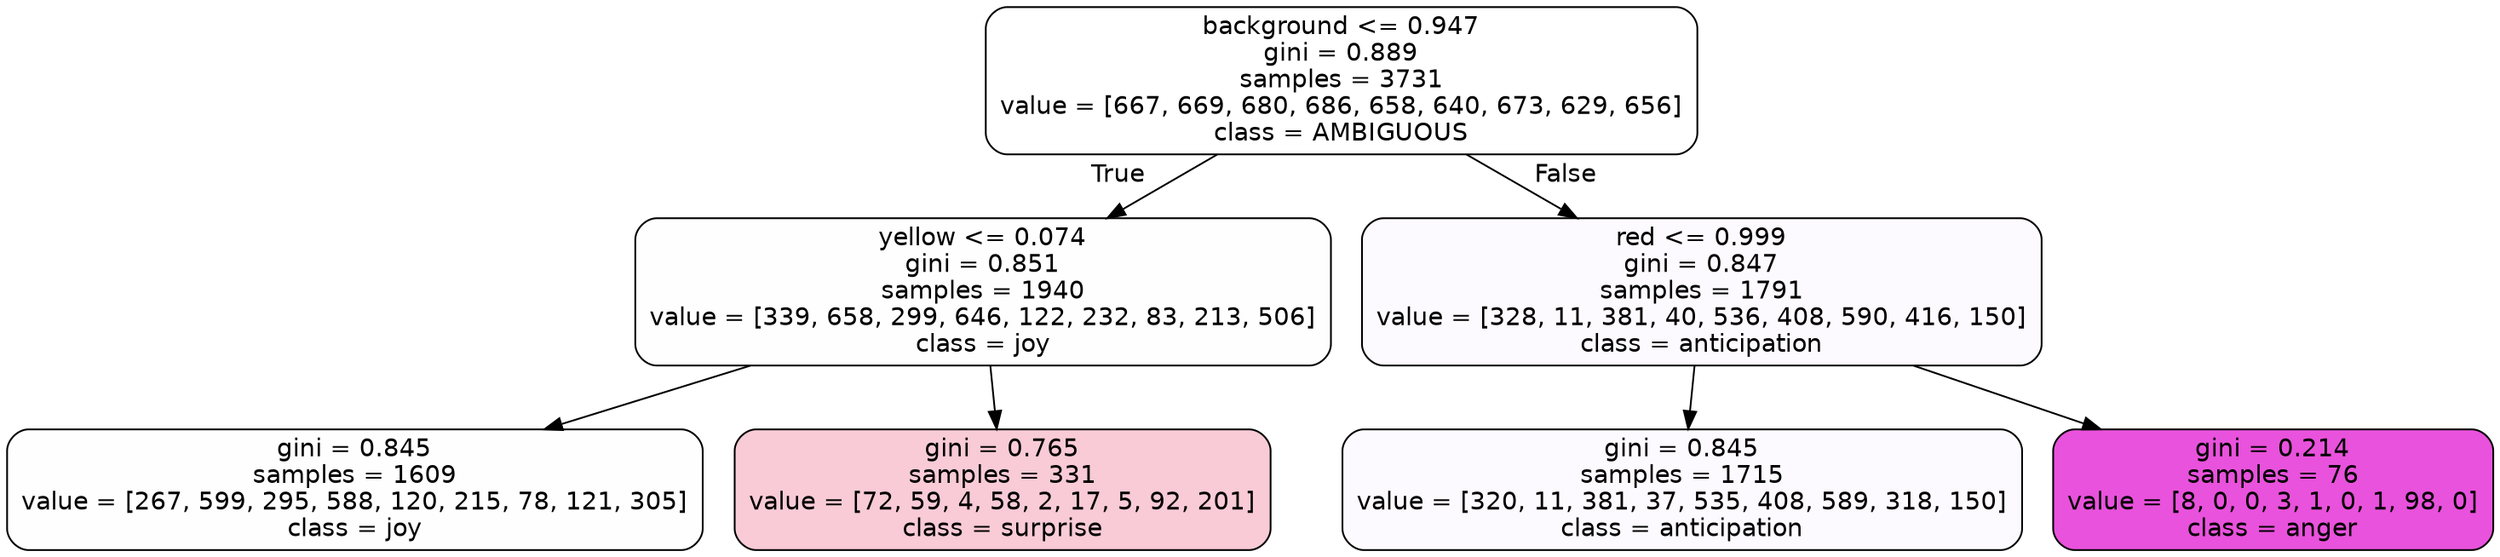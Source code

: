 digraph Tree {
node [shape=box, style="filled, rounded", color="black", fontname=helvetica] ;
edge [fontname=helvetica] ;
0 [label="background <= 0.947\ngini = 0.889\nsamples = 3731\nvalue = [667, 669, 680, 686, 658, 640, 673, 629, 656]\nclass = AMBIGUOUS", fillcolor="#39e58100"] ;
1 [label="yellow <= 0.074\ngini = 0.851\nsamples = 1940\nvalue = [339, 658, 299, 646, 122, 232, 83, 213, 506]\nclass = joy", fillcolor="#d7e53901"] ;
0 -> 1 [labeldistance=2.5, labelangle=45, headlabel="True"] ;
2 [label="gini = 0.845\nsamples = 1609\nvalue = [267, 599, 295, 588, 120, 215, 78, 121, 305]\nclass = joy", fillcolor="#d7e53901"] ;
1 -> 2 ;
3 [label="gini = 0.765\nsamples = 331\nvalue = [72, 59, 4, 58, 2, 17, 5, 92, 201]\nclass = surprise", fillcolor="#e5396442"] ;
1 -> 3 ;
4 [label="red <= 0.999\ngini = 0.847\nsamples = 1791\nvalue = [328, 11, 381, 40, 536, 408, 590, 416, 150]\nclass = anticipation", fillcolor="#8139e506"] ;
0 -> 4 [labeldistance=2.5, labelangle=-45, headlabel="False"] ;
5 [label="gini = 0.845\nsamples = 1715\nvalue = [320, 11, 381, 37, 535, 408, 589, 318, 150]\nclass = anticipation", fillcolor="#8139e506"] ;
4 -> 5 ;
6 [label="gini = 0.214\nsamples = 76\nvalue = [8, 0, 0, 3, 1, 0, 1, 98, 0]\nclass = anger", fillcolor="#e539d7df"] ;
4 -> 6 ;
}